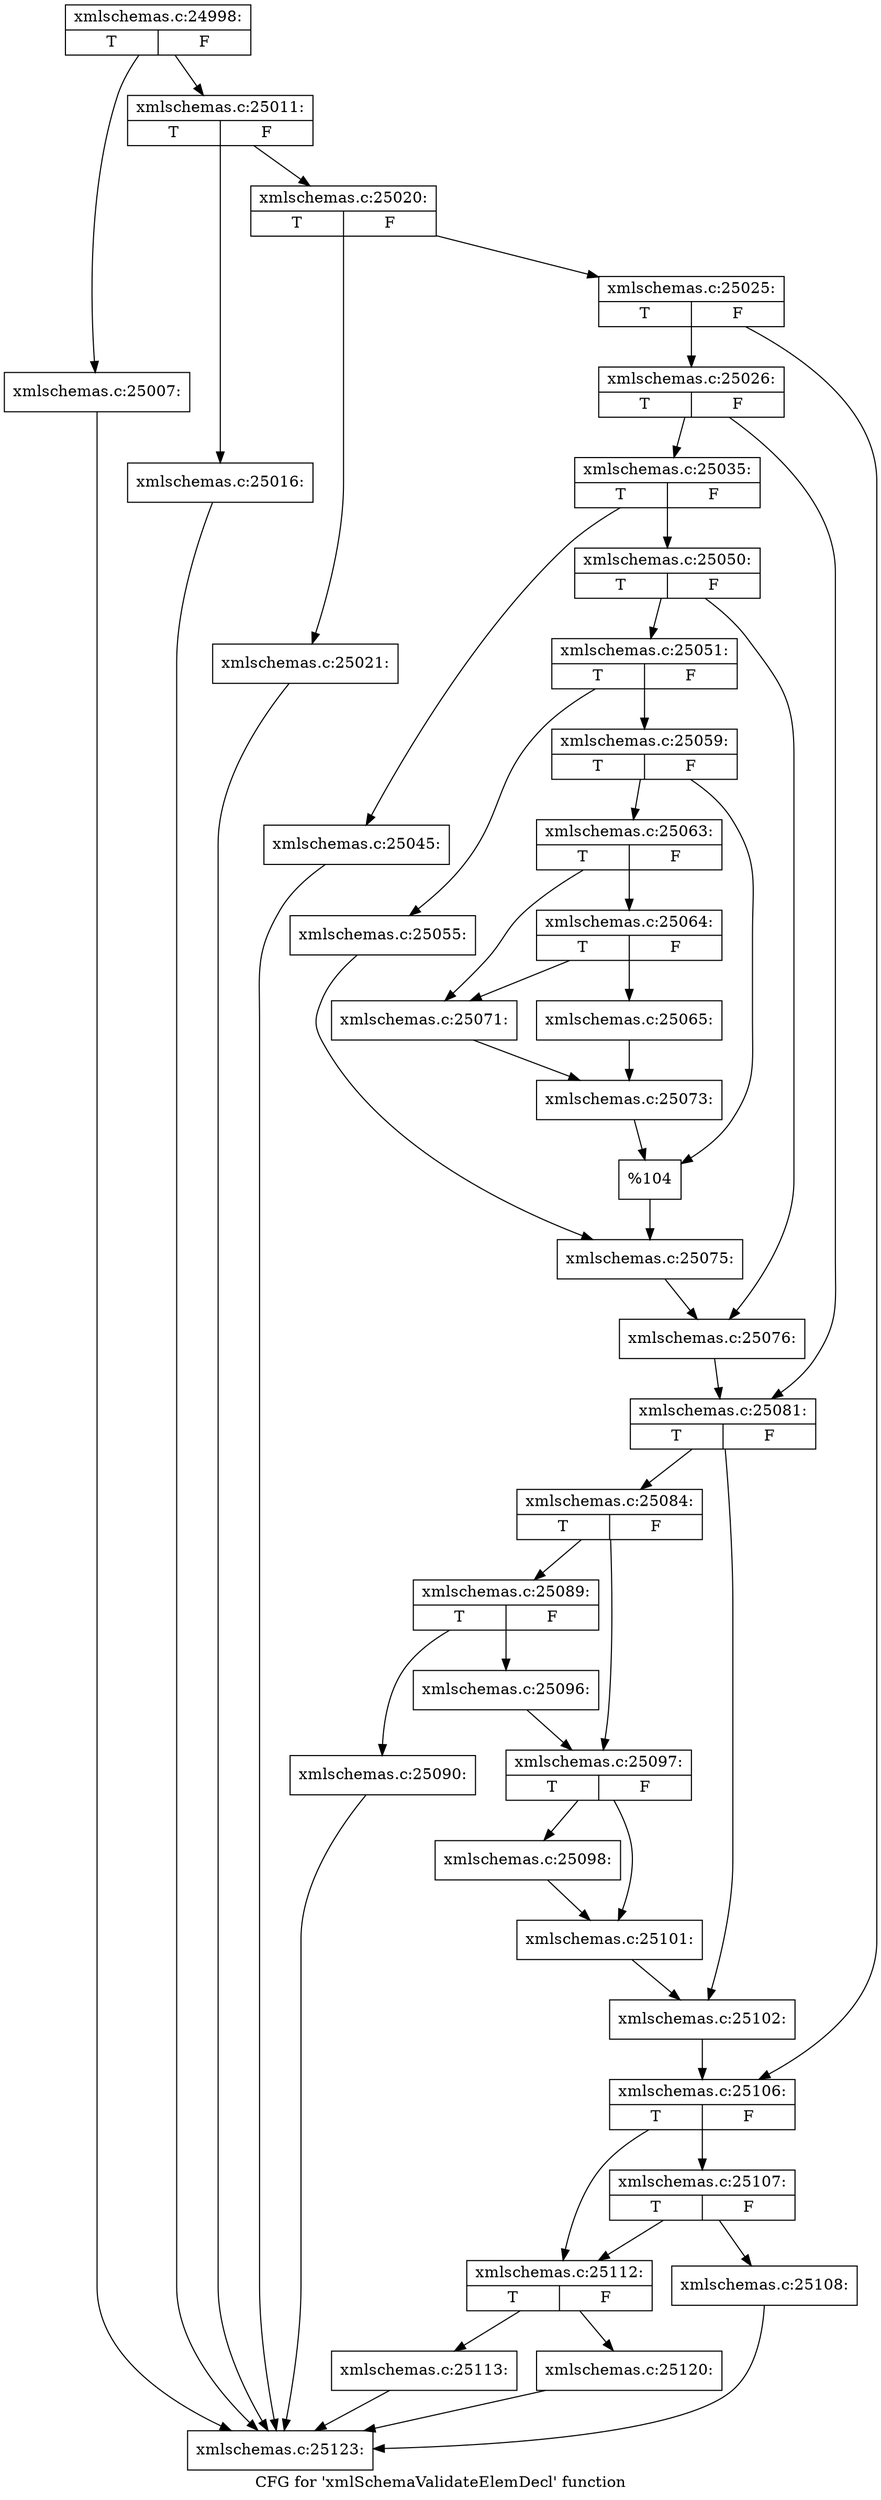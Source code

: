 digraph "CFG for 'xmlSchemaValidateElemDecl' function" {
	label="CFG for 'xmlSchemaValidateElemDecl' function";

	Node0x551a5a0 [shape=record,label="{xmlschemas.c:24998:|{<s0>T|<s1>F}}"];
	Node0x551a5a0 -> Node0x5522120;
	Node0x551a5a0 -> Node0x5522170;
	Node0x5522120 [shape=record,label="{xmlschemas.c:25007:}"];
	Node0x5522120 -> Node0x5521580;
	Node0x5522170 [shape=record,label="{xmlschemas.c:25011:|{<s0>T|<s1>F}}"];
	Node0x5522170 -> Node0x5522e90;
	Node0x5522170 -> Node0x5522ee0;
	Node0x5522e90 [shape=record,label="{xmlschemas.c:25016:}"];
	Node0x5522e90 -> Node0x5521580;
	Node0x5522ee0 [shape=record,label="{xmlschemas.c:25020:|{<s0>T|<s1>F}}"];
	Node0x5522ee0 -> Node0x5523b80;
	Node0x5522ee0 -> Node0x5523bd0;
	Node0x5523b80 [shape=record,label="{xmlschemas.c:25021:}"];
	Node0x5523b80 -> Node0x5521580;
	Node0x5523bd0 [shape=record,label="{xmlschemas.c:25025:|{<s0>T|<s1>F}}"];
	Node0x5523bd0 -> Node0x5524340;
	Node0x5523bd0 -> Node0x5524390;
	Node0x5524340 [shape=record,label="{xmlschemas.c:25026:|{<s0>T|<s1>F}}"];
	Node0x5524340 -> Node0x5525030;
	Node0x5524340 -> Node0x5525080;
	Node0x5525030 [shape=record,label="{xmlschemas.c:25035:|{<s0>T|<s1>F}}"];
	Node0x5525030 -> Node0x5526440;
	Node0x5525030 -> Node0x5526490;
	Node0x5526440 [shape=record,label="{xmlschemas.c:25045:}"];
	Node0x5526440 -> Node0x5521580;
	Node0x5526490 [shape=record,label="{xmlschemas.c:25050:|{<s0>T|<s1>F}}"];
	Node0x5526490 -> Node0x5526f70;
	Node0x5526490 -> Node0x5526fc0;
	Node0x5526f70 [shape=record,label="{xmlschemas.c:25051:|{<s0>T|<s1>F}}"];
	Node0x5526f70 -> Node0x5527380;
	Node0x5526f70 -> Node0x5527420;
	Node0x5527380 [shape=record,label="{xmlschemas.c:25055:}"];
	Node0x5527380 -> Node0x55273d0;
	Node0x5527420 [shape=record,label="{xmlschemas.c:25059:|{<s0>T|<s1>F}}"];
	Node0x5527420 -> Node0x5527e90;
	Node0x5527420 -> Node0x5527ee0;
	Node0x5527e90 [shape=record,label="{xmlschemas.c:25063:|{<s0>T|<s1>F}}"];
	Node0x5527e90 -> Node0x5528dc0;
	Node0x5527e90 -> Node0x5528d70;
	Node0x5528dc0 [shape=record,label="{xmlschemas.c:25064:|{<s0>T|<s1>F}}"];
	Node0x5528dc0 -> Node0x55287f0;
	Node0x5528dc0 -> Node0x5528d70;
	Node0x55287f0 [shape=record,label="{xmlschemas.c:25065:}"];
	Node0x55287f0 -> Node0x5528b20;
	Node0x5528d70 [shape=record,label="{xmlschemas.c:25071:}"];
	Node0x5528d70 -> Node0x5528b20;
	Node0x5528b20 [shape=record,label="{xmlschemas.c:25073:}"];
	Node0x5528b20 -> Node0x5527ee0;
	Node0x5527ee0 [shape=record,label="{%104}"];
	Node0x5527ee0 -> Node0x55273d0;
	Node0x55273d0 [shape=record,label="{xmlschemas.c:25075:}"];
	Node0x55273d0 -> Node0x5526fc0;
	Node0x5526fc0 [shape=record,label="{xmlschemas.c:25076:}"];
	Node0x5526fc0 -> Node0x5525080;
	Node0x5525080 [shape=record,label="{xmlschemas.c:25081:|{<s0>T|<s1>F}}"];
	Node0x5525080 -> Node0x552a300;
	Node0x5525080 -> Node0x552a350;
	Node0x552a300 [shape=record,label="{xmlschemas.c:25084:|{<s0>T|<s1>F}}"];
	Node0x552a300 -> Node0x552ad40;
	Node0x552a300 -> Node0x552ad90;
	Node0x552ad40 [shape=record,label="{xmlschemas.c:25089:|{<s0>T|<s1>F}}"];
	Node0x552ad40 -> Node0x552b0d0;
	Node0x552ad40 -> Node0x552b120;
	Node0x552b0d0 [shape=record,label="{xmlschemas.c:25090:}"];
	Node0x552b0d0 -> Node0x5521580;
	Node0x552b120 [shape=record,label="{xmlschemas.c:25096:}"];
	Node0x552b120 -> Node0x552ad90;
	Node0x552ad90 [shape=record,label="{xmlschemas.c:25097:|{<s0>T|<s1>F}}"];
	Node0x552ad90 -> Node0x552ba40;
	Node0x552ad90 -> Node0x552ba90;
	Node0x552ba40 [shape=record,label="{xmlschemas.c:25098:}"];
	Node0x552ba40 -> Node0x552ba90;
	Node0x552ba90 [shape=record,label="{xmlschemas.c:25101:}"];
	Node0x552ba90 -> Node0x552a350;
	Node0x552a350 [shape=record,label="{xmlschemas.c:25102:}"];
	Node0x552a350 -> Node0x5524390;
	Node0x5524390 [shape=record,label="{xmlschemas.c:25106:|{<s0>T|<s1>F}}"];
	Node0x5524390 -> Node0x552c670;
	Node0x5524390 -> Node0x552c620;
	Node0x552c670 [shape=record,label="{xmlschemas.c:25107:|{<s0>T|<s1>F}}"];
	Node0x552c670 -> Node0x552c5d0;
	Node0x552c670 -> Node0x552c620;
	Node0x552c5d0 [shape=record,label="{xmlschemas.c:25108:}"];
	Node0x552c5d0 -> Node0x5521580;
	Node0x552c620 [shape=record,label="{xmlschemas.c:25112:|{<s0>T|<s1>F}}"];
	Node0x552c620 -> Node0x552d190;
	Node0x552c620 -> Node0x552d4c0;
	Node0x552d190 [shape=record,label="{xmlschemas.c:25113:}"];
	Node0x552d190 -> Node0x5521580;
	Node0x552d4c0 [shape=record,label="{xmlschemas.c:25120:}"];
	Node0x552d4c0 -> Node0x5521580;
	Node0x5521580 [shape=record,label="{xmlschemas.c:25123:}"];
}
